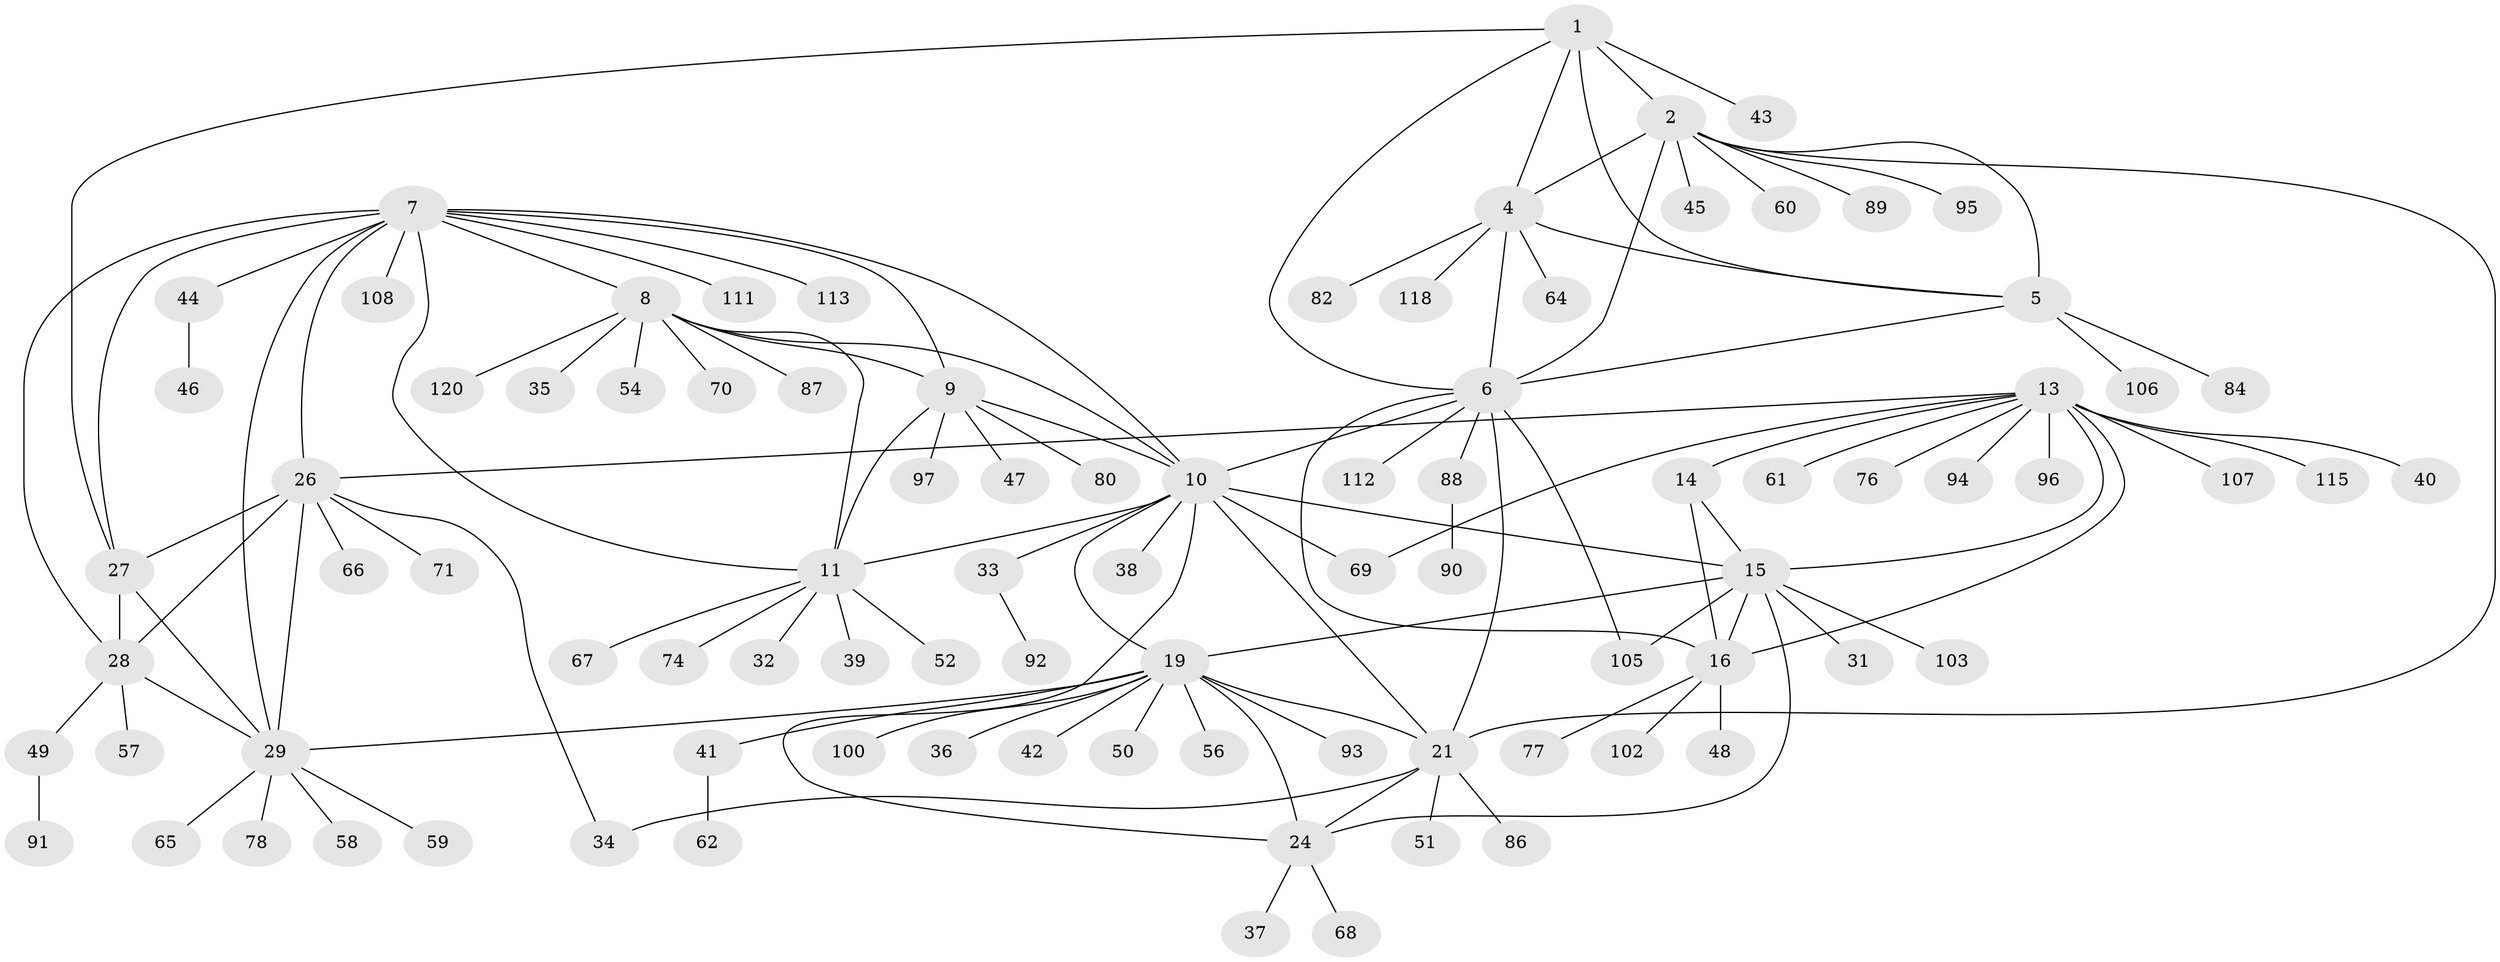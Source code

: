 // Generated by graph-tools (version 1.1) at 2025/52/02/27/25 19:52:16]
// undirected, 91 vertices, 125 edges
graph export_dot {
graph [start="1"]
  node [color=gray90,style=filled];
  1 [super="+73"];
  2 [super="+3"];
  4 [super="+110"];
  5;
  6 [super="+83"];
  7 [super="+25"];
  8 [super="+85"];
  9 [super="+12"];
  10 [super="+20"];
  11 [super="+81"];
  13 [super="+18"];
  14 [super="+53"];
  15 [super="+75"];
  16 [super="+17"];
  19 [super="+23"];
  21 [super="+22"];
  24 [super="+117"];
  26 [super="+30"];
  27;
  28 [super="+98"];
  29 [super="+55"];
  31;
  32;
  33 [super="+101"];
  34;
  35;
  36;
  37 [super="+109"];
  38 [super="+63"];
  39;
  40;
  41;
  42;
  43;
  44;
  45;
  46;
  47;
  48;
  49 [super="+72"];
  50 [super="+104"];
  51 [super="+114"];
  52;
  54;
  56;
  57;
  58;
  59 [super="+79"];
  60 [super="+119"];
  61;
  62 [super="+99"];
  64;
  65;
  66;
  67;
  68;
  69;
  70;
  71;
  74;
  76;
  77;
  78;
  80;
  82;
  84;
  86;
  87;
  88 [super="+116"];
  89;
  90;
  91;
  92;
  93;
  94;
  95;
  96;
  97;
  100;
  102;
  103;
  105;
  106;
  107;
  108;
  111;
  112;
  113;
  115;
  118;
  120;
  1 -- 2 [weight=2];
  1 -- 4;
  1 -- 5;
  1 -- 6;
  1 -- 27;
  1 -- 43;
  2 -- 4 [weight=2];
  2 -- 5 [weight=2];
  2 -- 6 [weight=2];
  2 -- 45;
  2 -- 89;
  2 -- 60;
  2 -- 95;
  2 -- 21;
  4 -- 5;
  4 -- 6;
  4 -- 64;
  4 -- 82;
  4 -- 118;
  5 -- 6;
  5 -- 84;
  5 -- 106;
  6 -- 10;
  6 -- 105;
  6 -- 112;
  6 -- 16;
  6 -- 88;
  6 -- 21;
  7 -- 8;
  7 -- 9 [weight=2];
  7 -- 10;
  7 -- 11;
  7 -- 44;
  7 -- 108;
  7 -- 111;
  7 -- 113;
  7 -- 26 [weight=2];
  7 -- 27;
  7 -- 28;
  7 -- 29;
  8 -- 9 [weight=2];
  8 -- 10;
  8 -- 11;
  8 -- 35;
  8 -- 54;
  8 -- 70;
  8 -- 120;
  8 -- 87;
  9 -- 10 [weight=2];
  9 -- 11 [weight=2];
  9 -- 97;
  9 -- 80;
  9 -- 47;
  10 -- 11;
  10 -- 15;
  10 -- 33;
  10 -- 69;
  10 -- 19 [weight=2];
  10 -- 21 [weight=2];
  10 -- 38;
  10 -- 24;
  11 -- 32;
  11 -- 39;
  11 -- 52;
  11 -- 67;
  11 -- 74;
  13 -- 14 [weight=2];
  13 -- 15 [weight=2];
  13 -- 16 [weight=4];
  13 -- 40;
  13 -- 69;
  13 -- 76;
  13 -- 94;
  13 -- 96;
  13 -- 26;
  13 -- 115;
  13 -- 61;
  13 -- 107;
  14 -- 15;
  14 -- 16 [weight=2];
  15 -- 16 [weight=2];
  15 -- 24;
  15 -- 31;
  15 -- 103;
  15 -- 105;
  15 -- 19;
  16 -- 48;
  16 -- 77;
  16 -- 102;
  19 -- 21 [weight=4];
  19 -- 24 [weight=2];
  19 -- 29;
  19 -- 41;
  19 -- 42;
  19 -- 93;
  19 -- 100;
  19 -- 36;
  19 -- 50;
  19 -- 56;
  21 -- 24 [weight=2];
  21 -- 51;
  21 -- 86;
  21 -- 34;
  24 -- 37;
  24 -- 68;
  26 -- 27 [weight=2];
  26 -- 28 [weight=2];
  26 -- 29 [weight=2];
  26 -- 34;
  26 -- 66;
  26 -- 71;
  27 -- 28;
  27 -- 29;
  28 -- 29;
  28 -- 49;
  28 -- 57;
  29 -- 58;
  29 -- 59;
  29 -- 65;
  29 -- 78;
  33 -- 92;
  41 -- 62;
  44 -- 46;
  49 -- 91;
  88 -- 90;
}
